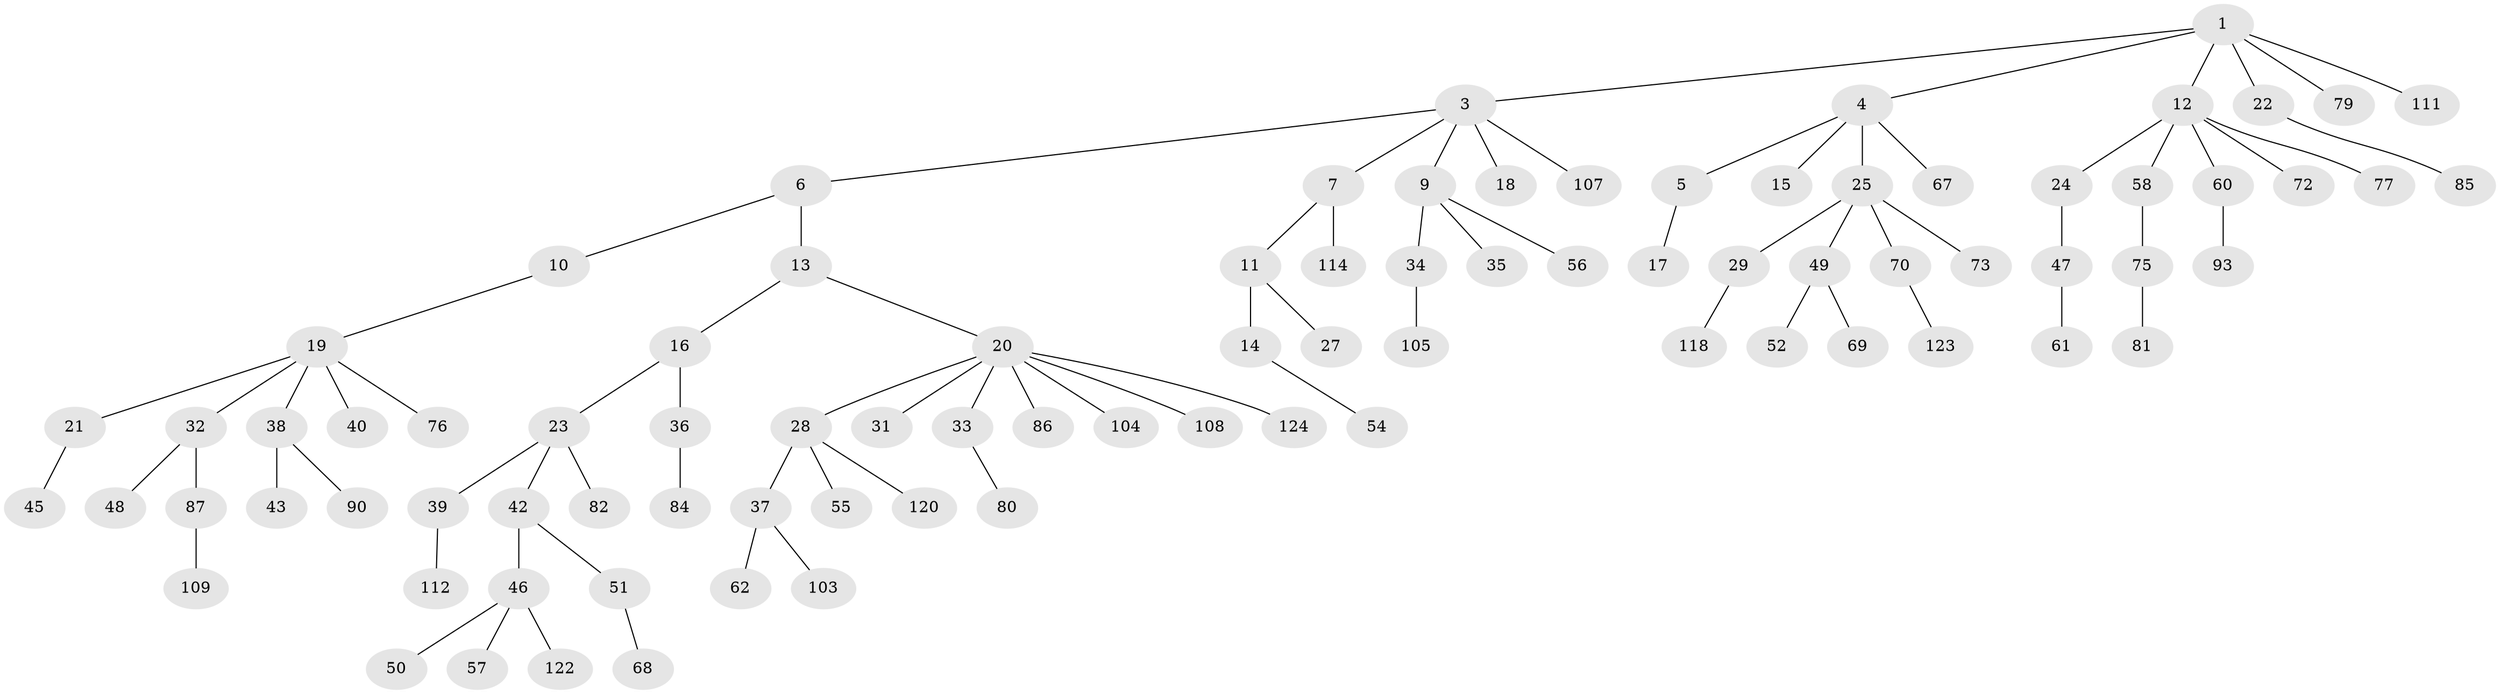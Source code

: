 // original degree distribution, {5: 0.04, 3: 0.168, 6: 0.008, 2: 0.256, 4: 0.032, 7: 0.016, 1: 0.48}
// Generated by graph-tools (version 1.1) at 2025/19/03/04/25 18:19:17]
// undirected, 87 vertices, 86 edges
graph export_dot {
graph [start="1"]
  node [color=gray90,style=filled];
  1 [super="+2"];
  3;
  4;
  5;
  6;
  7 [super="+8"];
  9;
  10;
  11;
  12 [super="+44+102+41+83"];
  13;
  14;
  15;
  16;
  17 [super="+125"];
  18 [super="+97"];
  19 [super="+30"];
  20 [super="+53"];
  21 [super="+89"];
  22 [super="+91+71"];
  23;
  24;
  25 [super="+26"];
  27;
  28;
  29;
  31;
  32;
  33;
  34;
  35;
  36;
  37;
  38;
  39;
  40;
  42;
  43;
  45 [super="+59"];
  46;
  47;
  48 [super="+88"];
  49;
  50 [super="+98"];
  51;
  52;
  54 [super="+74+65"];
  55;
  56;
  57;
  58;
  60;
  61;
  62;
  67;
  68;
  69;
  70 [super="+78"];
  72;
  73;
  75;
  76;
  77;
  79;
  80;
  81;
  82;
  84;
  85 [super="+95"];
  86;
  87 [super="+92"];
  90;
  93;
  103 [super="+117"];
  104;
  105;
  107 [super="+113"];
  108;
  109;
  111;
  112;
  114;
  118;
  120 [super="+121"];
  122;
  123;
  124;
  1 -- 3;
  1 -- 4;
  1 -- 12;
  1 -- 22;
  1 -- 79;
  1 -- 111;
  3 -- 6;
  3 -- 7;
  3 -- 9;
  3 -- 18;
  3 -- 107;
  4 -- 5;
  4 -- 15;
  4 -- 25;
  4 -- 67;
  5 -- 17;
  6 -- 10;
  6 -- 13;
  7 -- 114;
  7 -- 11;
  9 -- 34;
  9 -- 35;
  9 -- 56;
  10 -- 19;
  11 -- 14;
  11 -- 27;
  12 -- 24;
  12 -- 58;
  12 -- 77;
  12 -- 60;
  12 -- 72;
  13 -- 16;
  13 -- 20;
  14 -- 54;
  16 -- 23;
  16 -- 36;
  19 -- 21;
  19 -- 32;
  19 -- 38;
  19 -- 40;
  19 -- 76;
  20 -- 28;
  20 -- 31;
  20 -- 33;
  20 -- 108;
  20 -- 124;
  20 -- 104;
  20 -- 86;
  21 -- 45;
  22 -- 85;
  23 -- 39;
  23 -- 42;
  23 -- 82;
  24 -- 47;
  25 -- 49;
  25 -- 70;
  25 -- 73;
  25 -- 29;
  28 -- 37;
  28 -- 55;
  28 -- 120;
  29 -- 118;
  32 -- 48;
  32 -- 87;
  33 -- 80;
  34 -- 105;
  36 -- 84;
  37 -- 62;
  37 -- 103;
  38 -- 43;
  38 -- 90;
  39 -- 112;
  42 -- 46;
  42 -- 51;
  46 -- 50;
  46 -- 57;
  46 -- 122;
  47 -- 61;
  49 -- 52;
  49 -- 69;
  51 -- 68;
  58 -- 75;
  60 -- 93;
  70 -- 123;
  75 -- 81;
  87 -- 109;
}
